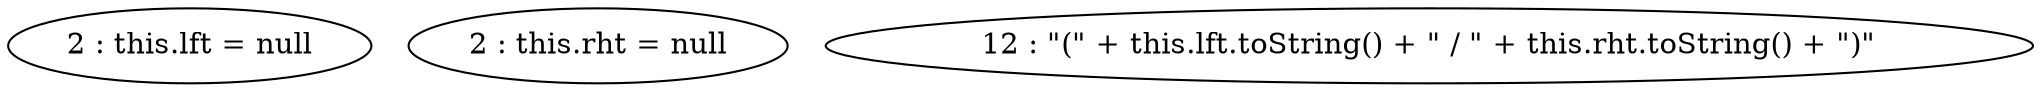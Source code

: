 digraph G {
"2 : this.lft = null"
"2 : this.rht = null"
"12 : \"(\" + this.lft.toString() + \" / \" + this.rht.toString() + \")\""
}